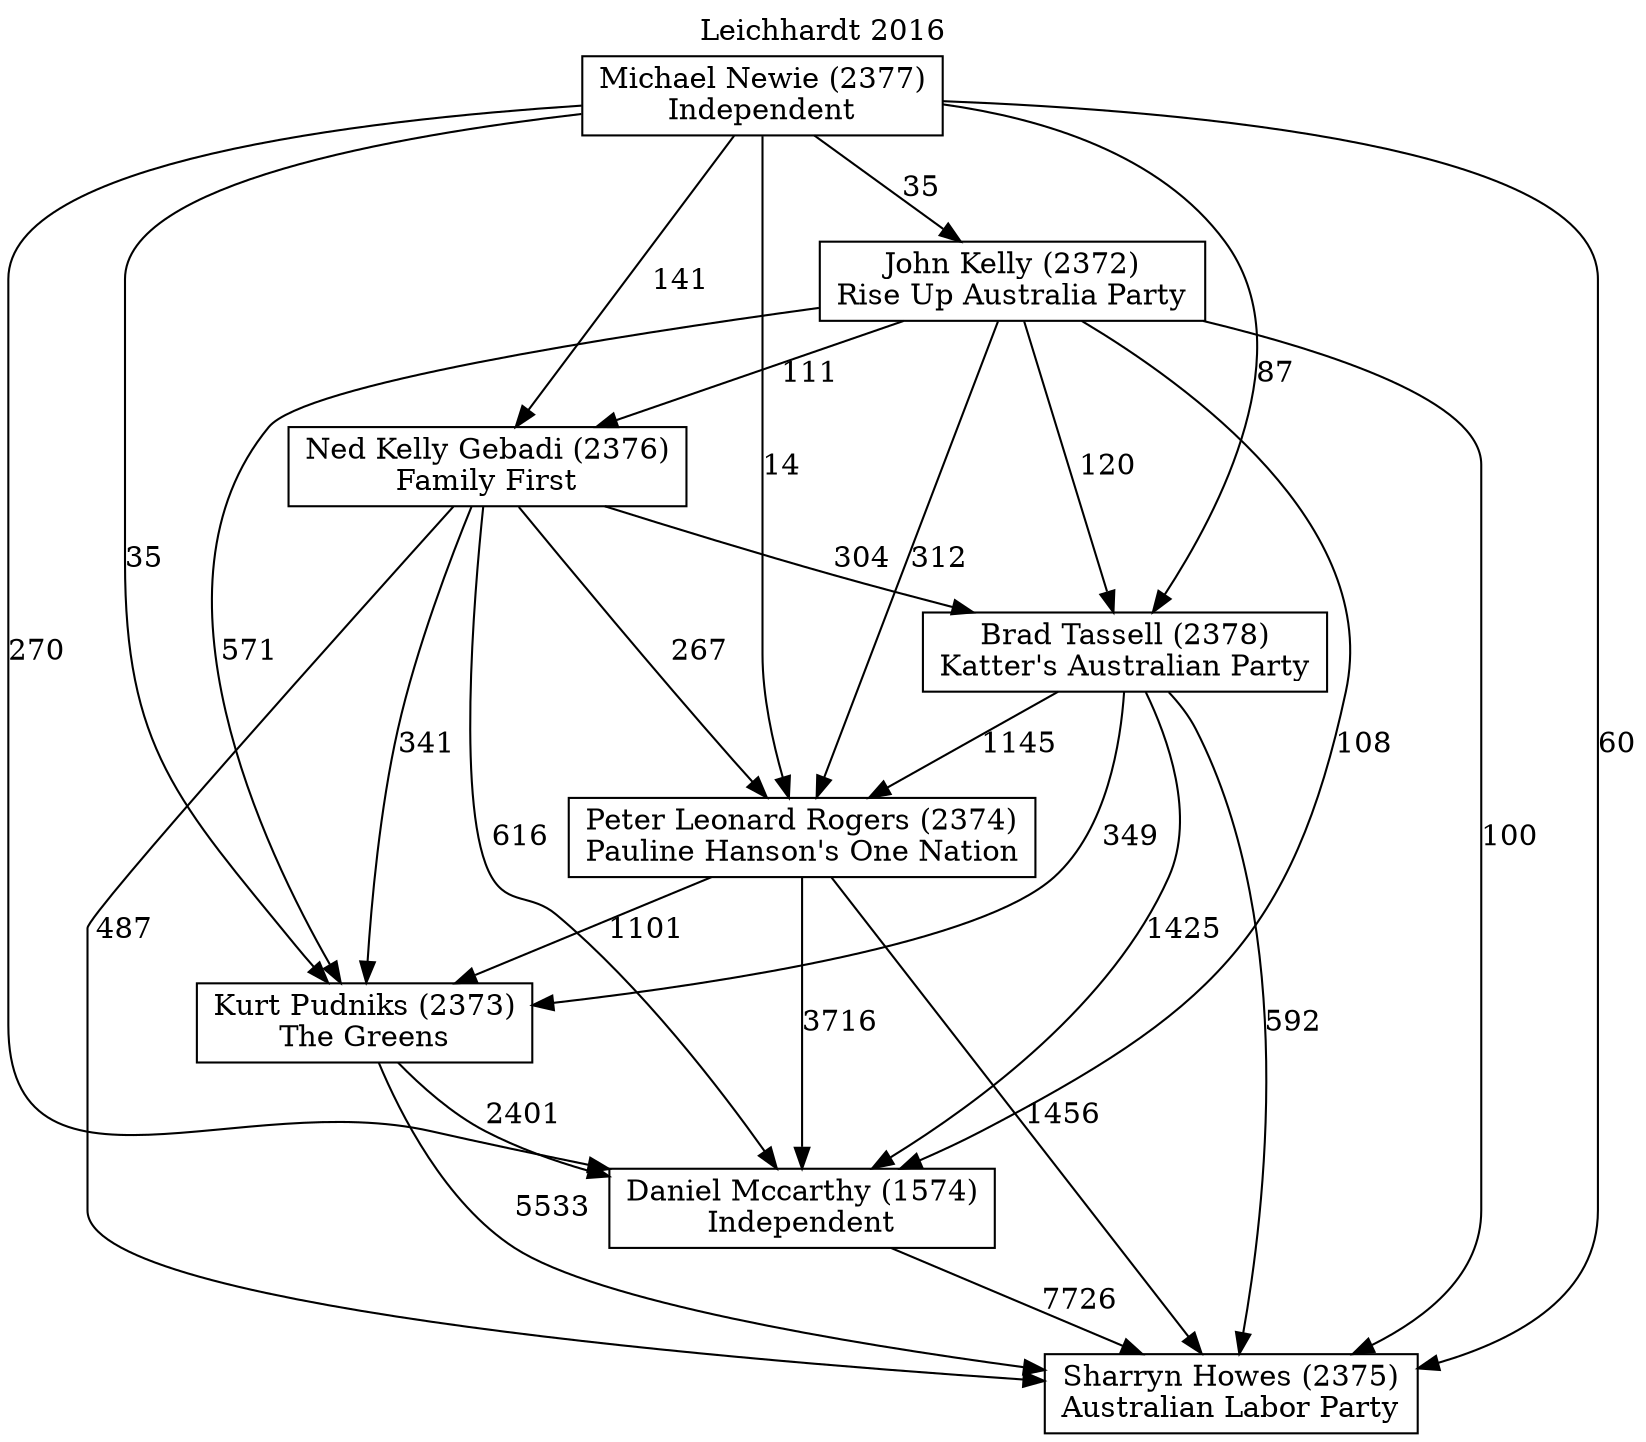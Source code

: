 // House preference flow
digraph "Sharryn Howes (2375)_Leichhardt_2016" {
	graph [label="Leichhardt 2016" labelloc=t mclimit=10]
	node [shape=box]
	"Ned Kelly Gebadi (2376)" [label="Ned Kelly Gebadi (2376)
Family First"]
	"Daniel Mccarthy (1574)" [label="Daniel Mccarthy (1574)
Independent"]
	"John Kelly (2372)" [label="John Kelly (2372)
Rise Up Australia Party"]
	"Brad Tassell (2378)" [label="Brad Tassell (2378)
Katter's Australian Party"]
	"Peter Leonard Rogers (2374)" [label="Peter Leonard Rogers (2374)
Pauline Hanson's One Nation"]
	"Sharryn Howes (2375)" [label="Sharryn Howes (2375)
Australian Labor Party"]
	"Kurt Pudniks (2373)" [label="Kurt Pudniks (2373)
The Greens"]
	"Michael Newie (2377)" [label="Michael Newie (2377)
Independent"]
	"Kurt Pudniks (2373)" -> "Daniel Mccarthy (1574)" [label=2401]
	"John Kelly (2372)" -> "Daniel Mccarthy (1574)" [label=108]
	"Peter Leonard Rogers (2374)" -> "Sharryn Howes (2375)" [label=1456]
	"Brad Tassell (2378)" -> "Daniel Mccarthy (1574)" [label=1425]
	"Michael Newie (2377)" -> "Brad Tassell (2378)" [label=87]
	"Michael Newie (2377)" -> "Sharryn Howes (2375)" [label=60]
	"Ned Kelly Gebadi (2376)" -> "Kurt Pudniks (2373)" [label=341]
	"Ned Kelly Gebadi (2376)" -> "Daniel Mccarthy (1574)" [label=616]
	"John Kelly (2372)" -> "Ned Kelly Gebadi (2376)" [label=111]
	"Daniel Mccarthy (1574)" -> "Sharryn Howes (2375)" [label=7726]
	"Michael Newie (2377)" -> "Daniel Mccarthy (1574)" [label=270]
	"Peter Leonard Rogers (2374)" -> "Kurt Pudniks (2373)" [label=1101]
	"Ned Kelly Gebadi (2376)" -> "Brad Tassell (2378)" [label=304]
	"Michael Newie (2377)" -> "Ned Kelly Gebadi (2376)" [label=141]
	"John Kelly (2372)" -> "Kurt Pudniks (2373)" [label=571]
	"Kurt Pudniks (2373)" -> "Sharryn Howes (2375)" [label=5533]
	"John Kelly (2372)" -> "Sharryn Howes (2375)" [label=100]
	"Brad Tassell (2378)" -> "Kurt Pudniks (2373)" [label=349]
	"Michael Newie (2377)" -> "John Kelly (2372)" [label=35]
	"John Kelly (2372)" -> "Brad Tassell (2378)" [label=120]
	"Michael Newie (2377)" -> "Peter Leonard Rogers (2374)" [label=14]
	"Ned Kelly Gebadi (2376)" -> "Peter Leonard Rogers (2374)" [label=267]
	"Peter Leonard Rogers (2374)" -> "Daniel Mccarthy (1574)" [label=3716]
	"Brad Tassell (2378)" -> "Peter Leonard Rogers (2374)" [label=1145]
	"Brad Tassell (2378)" -> "Sharryn Howes (2375)" [label=592]
	"John Kelly (2372)" -> "Peter Leonard Rogers (2374)" [label=312]
	"Michael Newie (2377)" -> "Kurt Pudniks (2373)" [label=35]
	"Ned Kelly Gebadi (2376)" -> "Sharryn Howes (2375)" [label=487]
}
